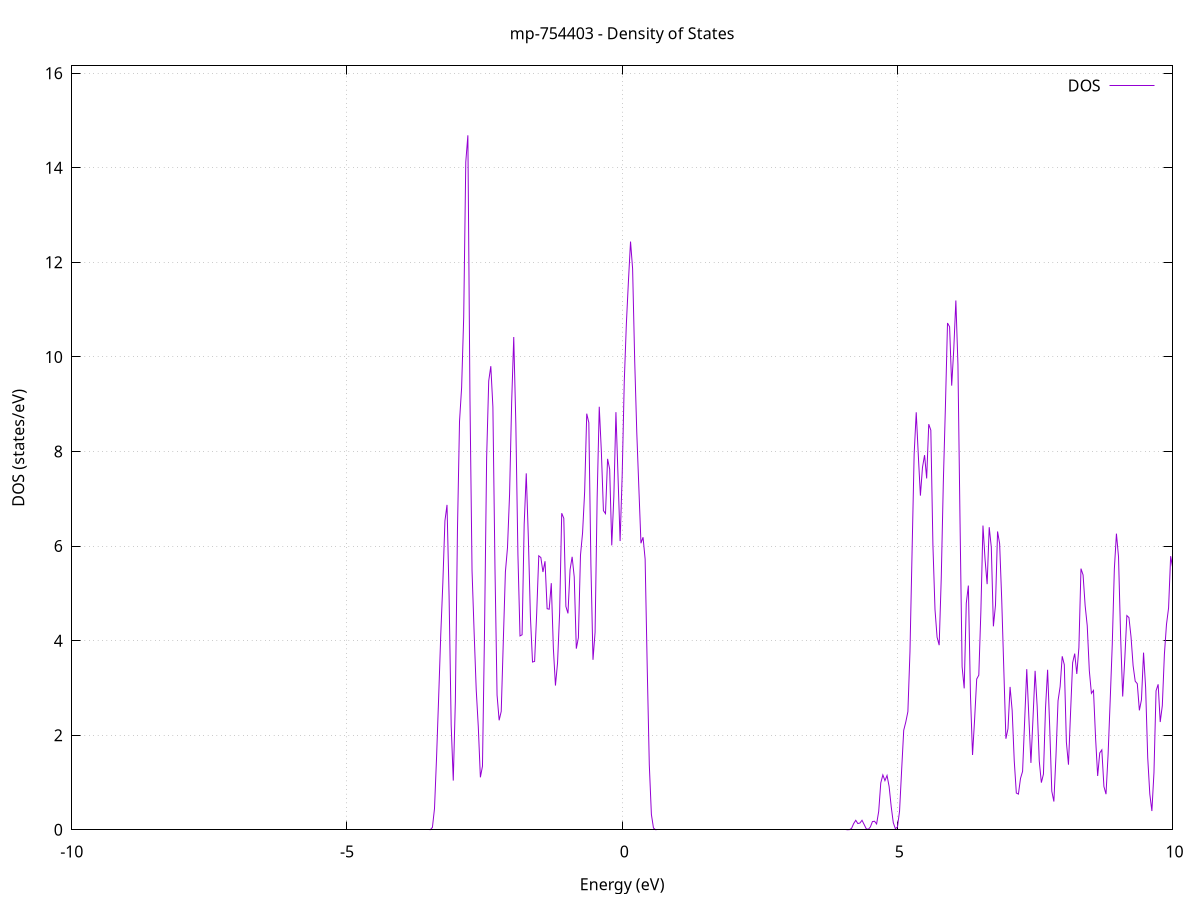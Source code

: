 set title 'mp-754403 - Density of States'
set xlabel 'Energy (eV)'
set ylabel 'DOS (states/eV)'
set grid
set xrange [-10:10]
set yrange [0:16.155]
set xzeroaxis lt -1
set terminal png size 800,600
set output 'mp-754403_dos_gnuplot.png'
plot '-' using 1:2 with lines title 'DOS'
-50.130800 0.000000
-50.092900 0.000000
-50.055000 0.000000
-50.017100 0.000000
-49.979200 0.000000
-49.941300 0.000000
-49.903400 0.000000
-49.865500 0.000000
-49.827600 0.000000
-49.789800 0.000000
-49.751900 0.000000
-49.714000 0.000000
-49.676100 0.000000
-49.638200 0.000000
-49.600300 0.000000
-49.562400 0.000000
-49.524500 0.000000
-49.486600 0.000000
-49.448700 0.000000
-49.410800 0.000000
-49.372900 0.000000
-49.335000 0.000000
-49.297200 0.000000
-49.259300 0.000000
-49.221400 0.000000
-49.183500 0.000000
-49.145600 0.000000
-49.107700 0.000000
-49.069800 0.000000
-49.031900 0.000000
-48.994000 0.000000
-48.956100 0.000000
-48.918200 0.000000
-48.880300 0.000000
-48.842400 0.000000
-48.804600 0.000000
-48.766700 0.000000
-48.728800 0.000000
-48.690900 0.000000
-48.653000 0.000000
-48.615100 0.000000
-48.577200 0.000000
-48.539300 0.000000
-48.501400 0.000000
-48.463500 0.000000
-48.425600 0.000000
-48.387700 0.000000
-48.349800 0.000000
-48.312000 0.000000
-48.274100 0.000000
-48.236200 0.000000
-48.198300 0.000000
-48.160400 0.000000
-48.122500 0.000000
-48.084600 0.000000
-48.046700 0.000000
-48.008800 0.000000
-47.970900 0.000000
-47.933000 0.000000
-47.895100 0.000000
-47.857200 0.000000
-47.819400 0.000000
-47.781500 0.000000
-47.743600 0.000000
-47.705700 0.000000
-47.667800 0.000000
-47.629900 0.000000
-47.592000 0.000000
-47.554100 0.000000
-47.516200 0.000000
-47.478300 0.000000
-47.440400 0.000000
-47.402500 0.000000
-47.364600 0.000000
-47.326800 0.000000
-47.288900 0.000000
-47.251000 0.000000
-47.213100 0.000000
-47.175200 0.000000
-47.137300 0.000000
-47.099400 0.000000
-47.061500 0.000000
-47.023600 0.000000
-46.985700 0.000000
-46.947800 0.000000
-46.909900 0.000000
-46.872000 0.000000
-46.834200 0.000100
-46.796300 0.008000
-46.758400 0.268400
-46.720500 3.411600
-46.682600 17.243300
-46.644700 36.524500
-46.606800 33.265800
-46.568900 12.767200
-46.531000 1.957800
-46.493100 0.113200
-46.455200 0.002400
-46.417300 0.000000
-46.379400 0.000000
-46.341500 0.000000
-46.303700 0.000000
-46.265800 0.000000
-46.227900 0.000000
-46.190000 0.000000
-46.152100 0.000000
-46.114200 0.000000
-46.076300 0.000000
-46.038400 0.000000
-46.000500 0.000000
-45.962600 0.000000
-45.924700 0.000000
-45.886800 0.000000
-45.848900 0.000000
-45.811100 0.000000
-45.773200 0.000000
-45.735300 0.000000
-45.697400 0.000000
-45.659500 0.000000
-45.621600 0.000000
-45.583700 0.000000
-45.545800 0.000000
-45.507900 0.000000
-45.470000 0.000000
-45.432100 0.000000
-45.394200 0.000000
-45.356300 0.000000
-45.318500 0.000000
-45.280600 0.000000
-45.242700 0.000000
-45.204800 0.000000
-45.166900 0.000000
-45.129000 0.000000
-45.091100 0.000000
-45.053200 0.000000
-45.015300 0.000000
-44.977400 0.000000
-44.939500 0.000000
-44.901600 0.000000
-44.863700 0.000000
-44.825900 0.000000
-44.788000 0.000000
-44.750100 0.000000
-44.712200 0.000000
-44.674300 0.000000
-44.636400 0.000000
-44.598500 0.000000
-44.560600 0.000000
-44.522700 0.000000
-44.484800 0.000000
-44.446900 0.000000
-44.409000 0.000000
-44.371100 0.000000
-44.333300 0.000000
-44.295400 0.000000
-44.257500 0.000000
-44.219600 0.000000
-44.181700 0.000000
-44.143800 0.000000
-44.105900 0.000000
-44.068000 0.000000
-44.030100 0.000000
-43.992200 0.000000
-43.954300 0.000000
-43.916400 0.000000
-43.878500 0.000000
-43.840700 0.000000
-43.802800 0.000000
-43.764900 0.000000
-43.727000 0.000000
-43.689100 0.000000
-43.651200 0.000000
-43.613300 0.000000
-43.575400 0.000000
-43.537500 0.000000
-43.499600 0.000000
-43.461700 0.000000
-43.423800 0.000000
-43.385900 0.000000
-43.348100 0.000000
-43.310200 0.000000
-43.272300 0.000000
-43.234400 0.000000
-43.196500 0.000000
-43.158600 0.000000
-43.120700 0.000000
-43.082800 0.000000
-43.044900 0.000000
-43.007000 0.000000
-42.969100 0.000000
-42.931200 0.000000
-42.893300 0.000000
-42.855500 0.000000
-42.817600 0.000000
-42.779700 0.000000
-42.741800 0.000000
-42.703900 0.000000
-42.666000 0.000000
-42.628100 0.000000
-42.590200 0.000000
-42.552300 0.000000
-42.514400 0.000000
-42.476500 0.000000
-42.438600 0.000000
-42.400700 0.000000
-42.362900 0.000000
-42.325000 0.000000
-42.287100 0.000000
-42.249200 0.000000
-42.211300 0.000000
-42.173400 0.000000
-42.135500 0.000000
-42.097600 0.000000
-42.059700 0.000000
-42.021800 0.000000
-41.983900 0.000000
-41.946000 0.000000
-41.908100 0.000000
-41.870300 0.000000
-41.832400 0.000000
-41.794500 0.000000
-41.756600 0.000000
-41.718700 0.000000
-41.680800 0.000000
-41.642900 0.000000
-41.605000 0.000000
-41.567100 0.000000
-41.529200 0.000000
-41.491300 0.000000
-41.453400 0.000000
-41.415500 0.000000
-41.377700 0.000000
-41.339800 0.000000
-41.301900 0.000000
-41.264000 0.000000
-41.226100 0.000000
-41.188200 0.000000
-41.150300 0.000000
-41.112400 0.000000
-41.074500 0.000000
-41.036600 0.000000
-40.998700 0.000000
-40.960800 0.000000
-40.922900 0.000000
-40.885100 0.000000
-40.847200 0.000000
-40.809300 0.000000
-40.771400 0.000000
-40.733500 0.000000
-40.695600 0.000000
-40.657700 0.000000
-40.619800 0.000000
-40.581900 0.000000
-40.544000 0.000000
-40.506100 0.000000
-40.468200 0.000000
-40.430300 0.000000
-40.392500 0.000000
-40.354600 0.000000
-40.316700 0.000000
-40.278800 0.000000
-40.240900 0.000000
-40.203000 0.000000
-40.165100 0.000000
-40.127200 0.000000
-40.089300 0.000000
-40.051400 0.000000
-40.013500 0.000000
-39.975600 0.000000
-39.937700 0.000000
-39.899900 0.000000
-39.862000 0.000000
-39.824100 0.000000
-39.786200 0.000000
-39.748300 0.000000
-39.710400 0.000000
-39.672500 0.000000
-39.634600 0.000000
-39.596700 0.000000
-39.558800 0.000000
-39.520900 0.000000
-39.483000 0.000000
-39.445100 0.000000
-39.407300 0.000000
-39.369400 0.000000
-39.331500 0.000000
-39.293600 0.000000
-39.255700 0.000000
-39.217800 0.000000
-39.179900 0.000000
-39.142000 0.000000
-39.104100 0.000000
-39.066200 0.000000
-39.028300 0.000000
-38.990400 0.000000
-38.952500 0.000000
-38.914700 0.000000
-38.876800 0.000000
-38.838900 0.000000
-38.801000 0.000000
-38.763100 0.000000
-38.725200 0.000000
-38.687300 0.000000
-38.649400 0.000000
-38.611500 0.000000
-38.573600 0.000000
-38.535700 0.000000
-38.497800 0.000000
-38.459900 0.000000
-38.422000 0.000000
-38.384200 0.000000
-38.346300 0.000000
-38.308400 0.000000
-38.270500 0.000000
-38.232600 0.000000
-38.194700 0.000000
-38.156800 0.000000
-38.118900 0.000000
-38.081000 0.000000
-38.043100 0.000000
-38.005200 0.000000
-37.967300 0.000000
-37.929400 0.000000
-37.891600 0.000000
-37.853700 0.000000
-37.815800 0.000000
-37.777900 0.000000
-37.740000 0.000000
-37.702100 0.000000
-37.664200 0.000000
-37.626300 0.000000
-37.588400 0.000000
-37.550500 0.000000
-37.512600 0.000000
-37.474700 0.000000
-37.436800 0.000000
-37.399000 0.000000
-37.361100 0.000000
-37.323200 0.000000
-37.285300 0.000000
-37.247400 0.000000
-37.209500 0.000000
-37.171600 0.000000
-37.133700 0.000000
-37.095800 0.000000
-37.057900 0.000000
-37.020000 0.000000
-36.982100 0.000000
-36.944200 0.000000
-36.906400 0.000000
-36.868500 0.000000
-36.830600 0.000000
-36.792700 0.000000
-36.754800 0.000000
-36.716900 0.000000
-36.679000 0.000000
-36.641100 0.000000
-36.603200 0.000000
-36.565300 0.000000
-36.527400 0.000000
-36.489500 0.000000
-36.451600 0.000000
-36.413800 0.000000
-36.375900 0.000000
-36.338000 0.000000
-36.300100 0.000000
-36.262200 0.000000
-36.224300 0.000000
-36.186400 0.000000
-36.148500 0.000000
-36.110600 0.000000
-36.072700 0.000000
-36.034800 0.000000
-35.996900 0.000000
-35.959000 0.000000
-35.921200 0.000000
-35.883300 0.000000
-35.845400 0.000000
-35.807500 0.000000
-35.769600 0.000000
-35.731700 0.000000
-35.693800 0.000000
-35.655900 0.000000
-35.618000 0.000000
-35.580100 0.000000
-35.542200 0.000000
-35.504300 0.000000
-35.466400 0.000000
-35.428600 0.000000
-35.390700 0.000000
-35.352800 0.000000
-35.314900 0.000000
-35.277000 0.000000
-35.239100 0.000000
-35.201200 0.000000
-35.163300 0.000000
-35.125400 0.000000
-35.087500 0.000000
-35.049600 0.000000
-35.011700 0.000000
-34.973800 0.000000
-34.936000 0.000000
-34.898100 0.000000
-34.860200 0.000000
-34.822300 0.000000
-34.784400 0.000000
-34.746500 0.000000
-34.708600 0.000000
-34.670700 0.000000
-34.632800 0.000000
-34.594900 0.000000
-34.557000 0.000000
-34.519100 0.000000
-34.481200 0.000000
-34.443400 0.000000
-34.405500 0.000000
-34.367600 0.000000
-34.329700 0.000000
-34.291800 0.000000
-34.253900 0.000000
-34.216000 0.000000
-34.178100 0.000000
-34.140200 0.000000
-34.102300 0.000000
-34.064400 0.000000
-34.026500 0.000000
-33.988600 0.000000
-33.950800 0.000000
-33.912900 0.000000
-33.875000 0.000000
-33.837100 0.000000
-33.799200 0.000000
-33.761300 0.000000
-33.723400 0.000000
-33.685500 0.000000
-33.647600 0.000000
-33.609700 0.000000
-33.571800 0.000000
-33.533900 0.000000
-33.496000 0.000000
-33.458200 0.000000
-33.420300 0.000000
-33.382400 0.000000
-33.344500 0.000000
-33.306600 0.000000
-33.268700 0.000000
-33.230800 0.000000
-33.192900 0.000000
-33.155000 0.000000
-33.117100 0.000000
-33.079200 0.000000
-33.041300 0.000000
-33.003400 0.000000
-32.965600 0.000000
-32.927700 0.000000
-32.889800 0.000000
-32.851900 0.000000
-32.814000 0.000000
-32.776100 0.000000
-32.738200 0.000000
-32.700300 0.000000
-32.662400 0.000000
-32.624500 0.000000
-32.586600 0.000000
-32.548700 0.000000
-32.510800 0.000000
-32.473000 0.000000
-32.435100 0.000000
-32.397200 0.000000
-32.359300 0.000000
-32.321400 0.000000
-32.283500 0.000000
-32.245600 0.000000
-32.207700 0.000000
-32.169800 0.000000
-32.131900 0.000000
-32.094000 0.000000
-32.056100 0.000000
-32.018200 0.000000
-31.980400 0.000000
-31.942500 0.000000
-31.904600 0.000000
-31.866700 0.000000
-31.828800 0.000000
-31.790900 0.000000
-31.753000 0.000000
-31.715100 0.000000
-31.677200 0.000000
-31.639300 0.000000
-31.601400 0.000000
-31.563500 0.000000
-31.525600 0.000000
-31.487800 0.000000
-31.449900 0.000000
-31.412000 0.000000
-31.374100 0.000000
-31.336200 0.000000
-31.298300 0.000000
-31.260400 0.000000
-31.222500 0.000000
-31.184600 0.000000
-31.146700 0.000000
-31.108800 0.000000
-31.070900 0.000000
-31.033000 0.000000
-30.995200 0.000000
-30.957300 0.000000
-30.919400 0.000000
-30.881500 0.000000
-30.843600 0.000000
-30.805700 0.000000
-30.767800 0.000000
-30.729900 0.000000
-30.692000 0.000000
-30.654100 0.000000
-30.616200 0.000000
-30.578300 0.000000
-30.540400 0.000000
-30.502600 0.000000
-30.464700 0.000000
-30.426800 0.000000
-30.388900 0.000000
-30.351000 0.000000
-30.313100 0.000000
-30.275200 0.000000
-30.237300 0.000000
-30.199400 0.000000
-30.161500 0.000000
-30.123600 0.000000
-30.085700 0.000000
-30.047800 0.000000
-30.009900 0.000000
-29.972100 0.000000
-29.934200 0.000000
-29.896300 0.000000
-29.858400 0.000000
-29.820500 0.000000
-29.782600 0.000000
-29.744700 0.000000
-29.706800 0.000000
-29.668900 0.000000
-29.631000 0.000000
-29.593100 0.000000
-29.555200 0.000000
-29.517300 0.000000
-29.479500 0.000000
-29.441600 0.000000
-29.403700 0.000000
-29.365800 0.000000
-29.327900 0.000000
-29.290000 0.000000
-29.252100 0.000000
-29.214200 0.000000
-29.176300 0.000000
-29.138400 0.000000
-29.100500 0.000000
-29.062600 0.000000
-29.024700 0.000000
-28.986900 0.000000
-28.949000 0.000000
-28.911100 0.000000
-28.873200 0.000000
-28.835300 0.000000
-28.797400 0.000000
-28.759500 0.000000
-28.721600 0.000000
-28.683700 0.000000
-28.645800 0.000000
-28.607900 0.000000
-28.570000 0.000000
-28.532100 0.000000
-28.494300 0.000000
-28.456400 0.000000
-28.418500 0.000000
-28.380600 0.000000
-28.342700 0.000000
-28.304800 0.000000
-28.266900 0.000000
-28.229000 0.000000
-28.191100 0.000000
-28.153200 0.000000
-28.115300 0.000000
-28.077400 0.000000
-28.039500 0.000000
-28.001700 0.000000
-27.963800 0.000000
-27.925900 0.000000
-27.888000 0.000000
-27.850100 0.000000
-27.812200 0.000000
-27.774300 0.000000
-27.736400 0.000000
-27.698500 0.000000
-27.660600 0.000000
-27.622700 0.000000
-27.584800 0.000000
-27.546900 0.000000
-27.509100 0.000000
-27.471200 0.000000
-27.433300 0.000000
-27.395400 0.000000
-27.357500 0.000000
-27.319600 0.000000
-27.281700 0.000000
-27.243800 0.000000
-27.205900 0.000000
-27.168000 0.000000
-27.130100 0.000000
-27.092200 0.000000
-27.054300 0.000000
-27.016500 0.000000
-26.978600 0.000000
-26.940700 0.000000
-26.902800 0.000000
-26.864900 0.000000
-26.827000 0.000000
-26.789100 0.000000
-26.751200 0.000000
-26.713300 0.000000
-26.675400 0.000000
-26.637500 0.000000
-26.599600 0.000000
-26.561700 0.000000
-26.523900 0.000000
-26.486000 0.000000
-26.448100 0.000000
-26.410200 0.000000
-26.372300 0.000000
-26.334400 0.000000
-26.296500 0.000000
-26.258600 0.000000
-26.220700 0.000000
-26.182800 0.000000
-26.144900 0.000000
-26.107000 0.000000
-26.069100 0.000000
-26.031300 0.000000
-25.993400 0.000000
-25.955500 0.000000
-25.917600 0.000000
-25.879700 0.000000
-25.841800 0.000000
-25.803900 0.000000
-25.766000 0.000000
-25.728100 0.000000
-25.690200 0.000000
-25.652300 0.000000
-25.614400 0.000000
-25.576500 0.000000
-25.538700 0.000000
-25.500800 0.000000
-25.462900 0.000000
-25.425000 0.000500
-25.387100 0.027700
-25.349200 0.541800
-25.311300 4.031500
-25.273400 11.979000
-25.235500 16.071700
-25.197600 14.208500
-25.159700 13.055400
-25.121800 12.469500
-25.083900 11.519100
-25.046100 10.893200
-25.008200 12.630800
-24.970300 15.033300
-24.932400 19.650900
-24.894500 24.136700
-24.856600 21.997200
-24.818700 14.545700
-24.780800 11.594300
-24.742900 20.032800
-24.705000 26.835000
-24.667100 23.646300
-24.629200 18.058500
-24.591300 10.055500
-24.553500 3.157700
-24.515600 0.481900
-24.477700 0.031300
-24.439800 0.000800
-24.401900 0.000000
-24.364000 0.000000
-24.326100 0.000000
-24.288200 0.000000
-24.250300 0.000000
-24.212400 0.000000
-24.174500 0.000000
-24.136600 0.000000
-24.098700 0.000000
-24.060900 0.000000
-24.023000 0.000000
-23.985100 0.000000
-23.947200 0.000000
-23.909300 0.000000
-23.871400 0.000000
-23.833500 0.000000
-23.795600 0.000000
-23.757700 0.000000
-23.719800 0.000000
-23.681900 0.000000
-23.644000 0.000000
-23.606100 0.000000
-23.568300 0.000000
-23.530400 0.000000
-23.492500 0.000000
-23.454600 0.000000
-23.416700 0.000000
-23.378800 0.000000
-23.340900 0.000000
-23.303000 0.000000
-23.265100 0.000000
-23.227200 0.000000
-23.189300 0.000000
-23.151400 0.000000
-23.113500 0.000000
-23.075700 0.000000
-23.037800 0.000000
-22.999900 0.000000
-22.962000 0.000000
-22.924100 0.000000
-22.886200 0.000000
-22.848300 0.000000
-22.810400 0.000000
-22.772500 0.000000
-22.734600 0.000000
-22.696700 0.000000
-22.658800 0.000000
-22.620900 0.000000
-22.583100 0.000000
-22.545200 0.000000
-22.507300 0.000000
-22.469400 0.000000
-22.431500 0.000000
-22.393600 0.000000
-22.355700 0.000000
-22.317800 0.000000
-22.279900 0.000000
-22.242000 0.000000
-22.204100 0.000000
-22.166200 0.000000
-22.128300 0.000000
-22.090500 0.000000
-22.052600 0.000000
-22.014700 0.000000
-21.976800 0.000000
-21.938900 0.000000
-21.901000 0.000000
-21.863100 0.000000
-21.825200 0.000000
-21.787300 0.000000
-21.749400 0.000000
-21.711500 0.000000
-21.673600 0.000000
-21.635700 0.000000
-21.597800 0.000000
-21.560000 0.000000
-21.522100 0.000000
-21.484200 0.000000
-21.446300 0.000000
-21.408400 0.000000
-21.370500 0.000000
-21.332600 0.000000
-21.294700 0.000000
-21.256800 0.000000
-21.218900 0.000000
-21.181000 0.000000
-21.143100 0.000000
-21.105200 0.000000
-21.067400 0.000000
-21.029500 0.000000
-20.991600 0.000000
-20.953700 0.000000
-20.915800 0.000000
-20.877900 0.000000
-20.840000 0.000000
-20.802100 0.000000
-20.764200 0.000000
-20.726300 0.000000
-20.688400 0.000000
-20.650500 0.000000
-20.612600 0.000000
-20.574800 0.000000
-20.536900 0.000000
-20.499000 0.000000
-20.461100 0.000000
-20.423200 0.000000
-20.385300 0.000000
-20.347400 0.000000
-20.309500 0.000000
-20.271600 0.000000
-20.233700 0.000000
-20.195800 0.000000
-20.157900 0.000000
-20.120000 0.000000
-20.082200 0.000000
-20.044300 0.000000
-20.006400 0.000000
-19.968500 0.000000
-19.930600 0.000000
-19.892700 0.000000
-19.854800 0.000000
-19.816900 0.000000
-19.779000 0.000000
-19.741100 0.000000
-19.703200 0.000000
-19.665300 0.000000
-19.627400 0.000000
-19.589600 0.000000
-19.551700 0.000000
-19.513800 0.000000
-19.475900 0.000000
-19.438000 0.000000
-19.400100 0.000000
-19.362200 0.000000
-19.324300 0.000000
-19.286400 0.000000
-19.248500 0.000000
-19.210600 0.000000
-19.172700 0.000000
-19.134800 0.000000
-19.097000 0.000000
-19.059100 0.000000
-19.021200 0.000000
-18.983300 0.000000
-18.945400 0.000000
-18.907500 0.000000
-18.869600 0.000000
-18.831700 0.000000
-18.793800 0.000000
-18.755900 0.000000
-18.718000 0.000000
-18.680100 0.000000
-18.642200 0.000000
-18.604400 0.000000
-18.566500 0.000000
-18.528600 0.000000
-18.490700 0.000000
-18.452800 0.000000
-18.414900 0.000000
-18.377000 0.000000
-18.339100 0.000000
-18.301200 0.000000
-18.263300 0.000000
-18.225400 0.000000
-18.187500 0.000000
-18.149600 0.000000
-18.111800 0.000000
-18.073900 0.000000
-18.036000 0.000000
-17.998100 0.000000
-17.960200 0.000000
-17.922300 0.000000
-17.884400 0.000000
-17.846500 0.000000
-17.808600 0.000000
-17.770700 0.000000
-17.732800 0.000000
-17.694900 0.000000
-17.657000 0.000000
-17.619200 0.000000
-17.581300 0.000000
-17.543400 0.000000
-17.505500 0.000000
-17.467600 0.000000
-17.429700 0.000000
-17.391800 0.000000
-17.353900 0.000000
-17.316000 0.000000
-17.278100 0.000000
-17.240200 0.000000
-17.202300 0.000000
-17.164400 0.000000
-17.126600 0.000000
-17.088700 0.000000
-17.050800 0.000000
-17.012900 0.000000
-16.975000 0.000000
-16.937100 0.000000
-16.899200 0.000000
-16.861300 0.000000
-16.823400 0.000000
-16.785500 0.000000
-16.747600 0.000000
-16.709700 0.000000
-16.671800 0.000000
-16.634000 0.000000
-16.596100 0.000000
-16.558200 0.000000
-16.520300 0.000000
-16.482400 0.000000
-16.444500 0.000000
-16.406600 0.000000
-16.368700 0.000000
-16.330800 0.000000
-16.292900 0.000000
-16.255000 0.000000
-16.217100 0.000000
-16.179200 0.000000
-16.141400 0.001000
-16.103500 0.016800
-16.065600 0.097500
-16.027700 0.203800
-15.989800 0.230100
-15.951900 0.461000
-15.914000 0.932500
-15.876100 1.127200
-15.838200 0.862500
-15.800300 1.057200
-15.762400 2.066800
-15.724500 2.949300
-15.686600 3.442900
-15.648800 3.503200
-15.610900 2.998300
-15.573000 3.287800
-15.535100 4.690200
-15.497200 7.120400
-15.459300 9.682900
-15.421400 8.341800
-15.383500 5.086900
-15.345600 3.702300
-15.307700 4.526000
-15.269800 8.288400
-15.231900 9.837500
-15.194000 7.721000
-15.156200 6.674100
-15.118300 7.005400
-15.080400 6.771700
-15.042500 4.644100
-15.004600 3.492100
-14.966700 4.199600
-14.928800 6.091600
-14.890900 7.122100
-14.853000 7.863000
-14.815100 9.798900
-14.777200 8.689000
-14.739300 6.200500
-14.701400 7.342900
-14.663600 8.390800
-14.625700 7.974900
-14.587800 7.098700
-14.549900 4.906300
-14.512000 2.663800
-14.474100 1.406200
-14.436200 0.482500
-14.398300 0.067400
-14.360400 0.003300
-14.322500 0.000100
-14.284600 0.000000
-14.246700 0.000000
-14.208800 0.000000
-14.171000 0.000000
-14.133100 0.000000
-14.095200 0.000000
-14.057300 0.000000
-14.019400 0.000000
-13.981500 0.000000
-13.943600 0.000000
-13.905700 0.000000
-13.867800 0.000000
-13.829900 0.000000
-13.792000 0.000000
-13.754100 0.000000
-13.716200 0.000000
-13.678300 0.000000
-13.640500 0.000000
-13.602600 0.000000
-13.564700 0.000000
-13.526800 0.000000
-13.488900 0.000000
-13.451000 0.000000
-13.413100 0.000000
-13.375200 0.000000
-13.337300 0.000000
-13.299400 0.000000
-13.261500 0.000000
-13.223600 0.000000
-13.185700 0.000000
-13.147900 0.000000
-13.110000 0.000000
-13.072100 0.000000
-13.034200 0.000000
-12.996300 0.000000
-12.958400 0.000000
-12.920500 0.000000
-12.882600 0.000000
-12.844700 0.000000
-12.806800 0.000000
-12.768900 0.000000
-12.731000 0.000000
-12.693100 0.000000
-12.655300 0.000000
-12.617400 0.000000
-12.579500 0.000000
-12.541600 0.000000
-12.503700 0.000000
-12.465800 0.000000
-12.427900 0.000000
-12.390000 0.000000
-12.352100 0.000000
-12.314200 0.000000
-12.276300 0.000000
-12.238400 0.000000
-12.200500 0.000000
-12.162700 0.000000
-12.124800 0.000000
-12.086900 0.000000
-12.049000 0.000000
-12.011100 0.000000
-11.973200 0.000000
-11.935300 0.000000
-11.897400 0.000000
-11.859500 0.000000
-11.821600 0.000000
-11.783700 0.000000
-11.745800 0.000000
-11.707900 0.000000
-11.670100 0.000000
-11.632200 0.000000
-11.594300 0.000000
-11.556400 0.000000
-11.518500 0.000000
-11.480600 0.000000
-11.442700 0.000000
-11.404800 0.000000
-11.366900 0.000000
-11.329000 0.000000
-11.291100 0.000000
-11.253200 0.000000
-11.215300 0.000000
-11.177500 0.000000
-11.139600 0.000000
-11.101700 0.000000
-11.063800 0.000000
-11.025900 0.000000
-10.988000 0.000000
-10.950100 0.000000
-10.912200 0.000000
-10.874300 0.000000
-10.836400 0.000000
-10.798500 0.000000
-10.760600 0.000000
-10.722700 0.000000
-10.684900 0.000000
-10.647000 0.000000
-10.609100 0.000000
-10.571200 0.000000
-10.533300 0.000000
-10.495400 0.000000
-10.457500 0.000000
-10.419600 0.000000
-10.381700 0.000000
-10.343800 0.000000
-10.305900 0.000000
-10.268000 0.000000
-10.230100 0.000000
-10.192300 0.000000
-10.154400 0.000000
-10.116500 0.000000
-10.078600 0.000000
-10.040700 0.000000
-10.002800 0.000000
-9.964900 0.000000
-9.927000 0.000000
-9.889100 0.000000
-9.851200 0.000000
-9.813300 0.000000
-9.775400 0.000000
-9.737500 0.000000
-9.699700 0.000000
-9.661800 0.000000
-9.623900 0.000000
-9.586000 0.000000
-9.548100 0.000000
-9.510200 0.000000
-9.472300 0.000000
-9.434400 0.000000
-9.396500 0.000000
-9.358600 0.000000
-9.320700 0.000000
-9.282800 0.000000
-9.244900 0.000000
-9.207100 0.000000
-9.169200 0.000000
-9.131300 0.000000
-9.093400 0.000000
-9.055500 0.000000
-9.017600 0.000000
-8.979700 0.000000
-8.941800 0.000000
-8.903900 0.000000
-8.866000 0.000000
-8.828100 0.000000
-8.790200 0.000000
-8.752300 0.000000
-8.714500 0.000000
-8.676600 0.000000
-8.638700 0.000000
-8.600800 0.000000
-8.562900 0.000000
-8.525000 0.000000
-8.487100 0.000000
-8.449200 0.000000
-8.411300 0.000000
-8.373400 0.000000
-8.335500 0.000000
-8.297600 0.000000
-8.259700 0.000000
-8.221900 0.000000
-8.184000 0.000000
-8.146100 0.000000
-8.108200 0.000000
-8.070300 0.000000
-8.032400 0.000000
-7.994500 0.000000
-7.956600 0.000000
-7.918700 0.000000
-7.880800 0.000000
-7.842900 0.000000
-7.805000 0.000000
-7.767100 0.000000
-7.729300 0.000000
-7.691400 0.000000
-7.653500 0.000000
-7.615600 0.000000
-7.577700 0.000000
-7.539800 0.000000
-7.501900 0.000000
-7.464000 0.000000
-7.426100 0.000000
-7.388200 0.000000
-7.350300 0.000000
-7.312400 0.000000
-7.274500 0.000000
-7.236700 0.000000
-7.198800 0.000000
-7.160900 0.000000
-7.123000 0.000000
-7.085100 0.000000
-7.047200 0.000000
-7.009300 0.000000
-6.971400 0.000000
-6.933500 0.000000
-6.895600 0.000000
-6.857700 0.000000
-6.819800 0.000000
-6.781900 0.000000
-6.744100 0.000000
-6.706200 0.000000
-6.668300 0.000000
-6.630400 0.000000
-6.592500 0.000000
-6.554600 0.000000
-6.516700 0.000000
-6.478800 0.000000
-6.440900 0.000000
-6.403000 0.000000
-6.365100 0.000000
-6.327200 0.000000
-6.289300 0.000000
-6.251500 0.000000
-6.213600 0.000000
-6.175700 0.000000
-6.137800 0.000000
-6.099900 0.000000
-6.062000 0.000000
-6.024100 0.000000
-5.986200 0.000000
-5.948300 0.000000
-5.910400 0.000000
-5.872500 0.000000
-5.834600 0.000000
-5.796700 0.000000
-5.758900 0.000000
-5.721000 0.000000
-5.683100 0.000000
-5.645200 0.000000
-5.607300 0.000000
-5.569400 0.000000
-5.531500 0.000000
-5.493600 0.000000
-5.455700 0.000000
-5.417800 0.000000
-5.379900 0.000000
-5.342000 0.000000
-5.304100 0.000000
-5.266200 0.000000
-5.228400 0.000000
-5.190500 0.000000
-5.152600 0.000000
-5.114700 0.000000
-5.076800 0.000000
-5.038900 0.000000
-5.001000 0.000000
-4.963100 0.000000
-4.925200 0.000000
-4.887300 0.000000
-4.849400 0.000000
-4.811500 0.000000
-4.773600 0.000000
-4.735800 0.000000
-4.697900 0.000000
-4.660000 0.000000
-4.622100 0.000000
-4.584200 0.000000
-4.546300 0.000000
-4.508400 0.000000
-4.470500 0.000000
-4.432600 0.000000
-4.394700 0.000000
-4.356800 0.000000
-4.318900 0.000000
-4.281000 0.000000
-4.243200 0.000000
-4.205300 0.000000
-4.167400 0.000000
-4.129500 0.000000
-4.091600 0.000000
-4.053700 0.000000
-4.015800 0.000000
-3.977900 0.000000
-3.940000 0.000000
-3.902100 0.000000
-3.864200 0.000000
-3.826300 0.000000
-3.788400 0.000000
-3.750600 0.000000
-3.712700 0.000000
-3.674800 0.000000
-3.636900 0.000000
-3.599000 0.000000
-3.561100 0.000000
-3.523200 0.000000
-3.485300 0.002000
-3.447400 0.050600
-3.409500 0.448900
-3.371600 1.546400
-3.333700 2.812100
-3.295800 4.126000
-3.258000 5.221300
-3.220100 6.532400
-3.182200 6.871000
-3.144300 4.926200
-3.106400 2.210100
-3.068500 1.040800
-3.030600 2.719700
-2.992700 6.319800
-2.954800 8.641100
-2.916900 9.347900
-2.879000 10.837700
-2.841100 14.122100
-2.803200 14.686500
-2.765400 9.147000
-2.727500 5.477300
-2.689600 4.177300
-2.651700 2.969500
-2.613800 2.178500
-2.575900 1.109400
-2.538000 1.343900
-2.500100 4.241300
-2.462200 7.868200
-2.424300 9.492200
-2.386400 9.804500
-2.348500 8.942200
-2.310600 5.524300
-2.272800 2.849400
-2.234900 2.315300
-2.197000 2.504500
-2.159100 3.996600
-2.121200 5.453900
-2.083300 5.966200
-2.045400 7.097200
-2.007500 9.044400
-1.969600 10.420400
-1.931700 8.586400
-1.893800 5.825800
-1.855900 4.099400
-1.818000 4.124100
-1.780200 6.455800
-1.742300 7.537300
-1.704400 6.176900
-1.666500 4.500400
-1.628600 3.547600
-1.590700 3.560600
-1.552800 4.576900
-1.514900 5.793800
-1.477000 5.757300
-1.439100 5.451100
-1.401200 5.679000
-1.363300 4.675000
-1.325400 4.664600
-1.287600 5.215500
-1.249700 3.837000
-1.211800 3.050200
-1.173900 3.527900
-1.136000 4.588200
-1.098100 6.694700
-1.060200 6.587600
-1.022300 4.723800
-0.984400 4.575900
-0.946500 5.498500
-0.908600 5.772400
-0.870700 5.346900
-0.832800 3.830400
-0.795000 4.061800
-0.757100 5.804600
-0.719200 6.277600
-0.681300 7.149100
-0.643400 8.800000
-0.605500 8.610600
-0.567600 5.601600
-0.529700 3.594600
-0.491800 4.174900
-0.453900 7.036800
-0.416000 8.946300
-0.378100 8.010600
-0.340200 6.748900
-0.302400 6.685900
-0.264500 7.844500
-0.226600 7.625800
-0.188700 6.014200
-0.150800 7.046800
-0.112900 8.831400
-0.075000 7.474100
-0.037100 6.105400
0.000800 7.500900
0.038700 9.479700
0.076600 10.697500
0.114500 11.607400
0.152400 12.439800
0.190200 11.863200
0.228100 9.920300
0.266000 8.398200
0.303900 7.220700
0.341800 6.060100
0.379700 6.186600
0.417600 5.724400
0.455500 3.441800
0.493400 1.375600
0.531300 0.325300
0.569200 0.037000
0.607100 0.001700
0.645000 0.000000
0.682800 0.000000
0.720700 0.000000
0.758600 0.000000
0.796500 0.000000
0.834400 0.000000
0.872300 0.000000
0.910200 0.000000
0.948100 0.000000
0.986000 0.000000
1.023900 0.000000
1.061800 0.000000
1.099700 0.000000
1.137600 0.000000
1.175400 0.000000
1.213300 0.000000
1.251200 0.000000
1.289100 0.000000
1.327000 0.000000
1.364900 0.000000
1.402800 0.000000
1.440700 0.000000
1.478600 0.000000
1.516500 0.000000
1.554400 0.000000
1.592300 0.000000
1.630200 0.000000
1.668000 0.000000
1.705900 0.000000
1.743800 0.000000
1.781700 0.000000
1.819600 0.000000
1.857500 0.000000
1.895400 0.000000
1.933300 0.000000
1.971200 0.000000
2.009100 0.000000
2.047000 0.000000
2.084900 0.000000
2.122800 0.000000
2.160600 0.000000
2.198500 0.000000
2.236400 0.000000
2.274300 0.000000
2.312200 0.000000
2.350100 0.000000
2.388000 0.000000
2.425900 0.000000
2.463800 0.000000
2.501700 0.000000
2.539600 0.000000
2.577500 0.000000
2.615400 0.000000
2.653300 0.000000
2.691100 0.000000
2.729000 0.000000
2.766900 0.000000
2.804800 0.000000
2.842700 0.000000
2.880600 0.000000
2.918500 0.000000
2.956400 0.000000
2.994300 0.000000
3.032200 0.000000
3.070100 0.000000
3.108000 0.000000
3.145900 0.000000
3.183700 0.000000
3.221600 0.000000
3.259500 0.000000
3.297400 0.000000
3.335300 0.000000
3.373200 0.000000
3.411100 0.000000
3.449000 0.000000
3.486900 0.000000
3.524800 0.000000
3.562700 0.000000
3.600600 0.000000
3.638500 0.000000
3.676300 0.000000
3.714200 0.000000
3.752100 0.000000
3.790000 0.000000
3.827900 0.000000
3.865800 0.000000
3.903700 0.000000
3.941600 0.000000
3.979500 0.000000
4.017400 0.000000
4.055300 0.000000
4.093200 0.000100
4.131100 0.002400
4.168900 0.030500
4.206800 0.131400
4.244700 0.200200
4.282600 0.131900
4.320500 0.142600
4.358400 0.200500
4.396300 0.113600
4.434200 0.022900
4.472100 0.008700
4.510000 0.059700
4.547900 0.173200
4.585800 0.180400
4.623700 0.123000
4.661500 0.388800
4.699400 0.990600
4.737300 1.159700
4.775200 1.039300
4.813100 1.148300
4.851000 0.913500
4.888900 0.489400
4.926800 0.149300
4.964700 0.023000
5.002600 0.060900
5.040500 0.392600
5.078400 1.263300
5.116300 2.104600
5.154100 2.280500
5.192000 2.498800
5.229900 3.765700
5.267800 5.863800
5.305700 7.944300
5.343600 8.828400
5.381500 7.916200
5.419400 7.066200
5.457300 7.664700
5.495200 7.922700
5.533100 7.430600
5.571000 8.577500
5.608900 8.450500
5.646700 6.021700
5.684600 4.658100
5.722500 4.072100
5.760400 3.903900
5.798300 5.326400
5.836200 7.361400
5.874100 8.961300
5.912000 10.716700
5.949900 10.637100
5.987800 9.392300
6.025700 10.164000
6.063600 11.194000
6.101500 9.835000
6.139300 6.527600
6.177200 3.447300
6.215100 2.990500
6.253000 4.793100
6.290900 5.164800
6.328800 2.856200
6.366700 1.581500
6.404600 2.340100
6.442500 3.187600
6.480400 3.269800
6.518300 4.622100
6.556200 6.433400
6.594100 5.716400
6.631900 5.194800
6.669800 6.399000
6.707700 5.975800
6.745600 4.302300
6.783500 4.748100
6.821400 6.308600
6.859300 6.048600
6.897200 4.857100
6.935100 3.384400
6.973000 1.925100
7.010900 2.137900
7.048800 3.022100
7.086700 2.522000
7.124500 1.460200
7.162400 0.777100
7.200300 0.754300
7.238200 1.085900
7.276100 1.234900
7.314000 2.315900
7.351900 3.396200
7.389800 2.390200
7.427700 1.414300
7.465600 2.366200
7.503500 3.361000
7.541400 2.602800
7.579300 1.451100
7.617100 0.997200
7.655000 1.176500
7.692900 2.579600
7.730800 3.384300
7.768700 2.174400
7.806600 0.816600
7.844500 0.597200
7.882400 1.554500
7.920300 2.728300
7.958200 3.027800
7.996100 3.669100
8.034000 3.491900
8.071900 1.852800
8.109700 1.376200
8.147600 2.474400
8.185500 3.534100
8.223400 3.725800
8.261300 3.295500
8.299200 3.852700
8.337100 5.522700
8.375000 5.389600
8.412900 4.738400
8.450800 4.314700
8.488700 3.364800
8.526600 2.885100
8.564500 2.946900
8.602300 1.943100
8.640200 1.138000
8.678100 1.624900
8.716000 1.690100
8.753900 0.915000
8.791800 0.753100
8.829700 1.588100
8.867600 2.727000
8.905500 3.921600
8.943400 5.514600
8.981300 6.263300
9.019200 5.773000
9.057100 4.100900
9.094900 2.818200
9.132800 3.606400
9.170700 4.530200
9.208600 4.487500
9.246500 4.080100
9.284400 3.469400
9.322300 3.142200
9.360200 3.089200
9.398100 2.525400
9.436000 2.748600
9.473900 3.746900
9.511800 3.004900
9.549700 1.525800
9.587500 0.756500
9.625400 0.396900
9.663300 1.211400
9.701200 2.939200
9.739100 3.076200
9.777000 2.278600
9.814900 2.625000
9.852800 3.711800
9.890700 4.342700
9.928600 4.691000
9.966500 5.787000
10.004400 5.531300
10.042300 4.537300
10.080100 4.189800
10.118000 5.384200
10.155900 7.055500
10.193800 5.579400
10.231700 2.968600
10.269600 2.017100
10.307500 1.672000
10.345400 1.151000
10.383300 1.583500
10.421200 2.157500
10.459100 1.735100
10.497000 0.973500
10.534900 0.837000
10.572700 0.955400
10.610600 1.107200
10.648500 2.241700
10.686400 3.336900
10.724300 2.683700
10.762200 1.317500
10.800100 1.113000
10.838000 1.727500
10.875900 1.758000
10.913800 1.746300
10.951700 1.758800
10.989600 1.654600
11.027500 1.503000
11.065400 1.969300
11.103200 2.408300
11.141100 2.185600
11.179000 1.815600
11.216900 0.981200
11.254800 0.824900
11.292700 1.830200
11.330600 2.515600
11.368500 1.554300
11.406400 1.180900
11.444300 1.623900
11.482200 1.150600
11.520100 1.123100
11.558000 2.058100
11.595800 2.148100
11.633700 1.237000
11.671600 0.678000
11.709500 1.200700
11.747400 2.262800
11.785300 3.099000
11.823200 2.884800
11.861100 1.869100
11.899000 2.017700
11.936900 3.351500
11.974800 3.476700
12.012700 3.104400
12.050600 2.617400
12.088400 2.384500
12.126300 2.175700
12.164200 1.751100
12.202100 1.611300
12.240000 0.852500
12.277900 0.277800
12.315800 0.347900
12.353700 0.496300
12.391600 1.131900
12.429500 3.032800
12.467400 4.236500
12.505300 4.393900
12.543200 4.513200
12.581000 2.996000
12.618900 1.419000
12.656800 1.071900
12.694700 0.866800
12.732600 0.615900
12.770500 0.798300
12.808400 0.649100
12.846300 0.279300
12.884200 0.601600
12.922100 1.599600
12.960000 2.036200
12.997900 1.506200
13.035800 1.078900
13.073600 0.707700
13.111500 0.357000
13.149400 0.814000
13.187300 2.117800
13.225200 3.464100
13.263100 3.528700
13.301000 2.108300
13.338900 1.142800
13.376800 1.685800
13.414700 2.277200
13.452600 1.675800
13.490500 0.777600
13.528400 0.774000
13.566200 0.918100
13.604100 1.213200
13.642000 1.963800
13.679900 1.922500
13.717800 1.529600
13.755700 1.713600
13.793600 1.444600
13.831500 0.550000
13.869400 0.520900
13.907300 1.607300
13.945200 2.555700
13.983100 2.518200
14.021000 2.220200
14.058800 2.197100
14.096700 2.789600
14.134600 2.284500
14.172500 0.800100
14.210400 0.159000
14.248300 0.440000
14.286200 1.358400
14.324100 1.767200
14.362000 1.004800
14.399900 0.356800
14.437800 0.912900
14.475700 2.731300
14.513600 3.666500
14.551400 3.384300
14.589300 3.455800
14.627200 2.636400
14.665100 1.397200
14.703000 1.044000
14.740900 1.678200
14.778800 2.157800
14.816700 2.285500
14.854600 2.819400
14.892500 2.928500
14.930400 2.208200
14.968300 1.714100
15.006200 2.473000
15.044000 3.346300
15.081900 2.624700
15.119800 2.475700
15.157700 2.979500
15.195600 2.894200
15.233500 2.475500
15.271400 1.582800
15.309300 0.751800
15.347200 0.874400
15.385100 1.683600
15.423000 1.810700
15.460900 1.570800
15.498800 2.275300
15.536600 4.167300
15.574500 4.650700
15.612400 2.635000
15.650300 1.777700
15.688200 2.684300
15.726100 2.508900
15.764000 1.928500
15.801900 2.410100
15.839800 3.238300
15.877700 2.696900
15.915600 1.940200
15.953500 2.404700
15.991400 2.760200
16.029200 2.738300
16.067100 3.679800
16.105000 4.859100
16.142900 5.204500
16.180800 4.045100
16.218700 2.589000
16.256600 1.776100
16.294500 1.551700
16.332400 1.389100
16.370300 1.753400
16.408200 2.885700
16.446100 4.027700
16.484000 3.404500
16.521800 1.363400
16.559700 0.533200
16.597600 1.398200
16.635500 2.969000
16.673400 4.181600
16.711300 4.686600
16.749200 5.128200
16.787100 4.529100
16.825000 2.380500
16.862900 1.994600
16.900800 2.323700
16.938700 2.170700
16.976600 2.858900
17.014400 2.911800
17.052300 2.653100
17.090200 3.031800
17.128100 3.475000
17.166000 3.899500
17.203900 3.964600
17.241800 4.001500
17.279700 3.071200
17.317600 1.338400
17.355500 0.751500
17.393400 1.395400
17.431300 2.325500
17.469200 3.104900
17.507000 3.477300
17.544900 3.437100
17.582800 3.691400
17.620700 5.023900
17.658600 6.244600
17.696500 5.232300
17.734400 3.394400
17.772300 3.745400
17.810200 4.096400
17.848100 3.166500
17.886000 2.921400
17.923900 2.751700
17.961800 2.197100
17.999600 2.389800
18.037500 3.315000
18.075400 4.037600
18.113300 4.028300
18.151200 3.144800
18.189100 2.847900
18.227000 3.072700
18.264900 4.164800
18.302800 4.856300
18.340700 3.706400
18.378600 2.575700
18.416500 2.184600
18.454400 2.214400
18.492200 2.488300
18.530100 2.316000
18.568000 1.561000
18.605900 1.910600
18.643800 2.747400
18.681700 1.994800
18.719600 0.580500
18.757500 0.229200
18.795400 0.785400
18.833300 1.401600
18.871200 1.171600
18.909100 0.667000
18.947000 0.569100
18.984900 1.155300
19.022700 1.668800
19.060600 1.709900
19.098500 2.002300
19.136400 2.247900
19.174300 1.284800
19.212200 0.309500
19.250100 0.271200
19.288000 0.805300
19.325900 1.248400
19.363800 2.173000
19.401700 3.435300
19.439600 3.218800
19.477500 3.790300
19.515300 4.203000
19.553200 3.189700
19.591100 2.362700
19.629000 1.333100
19.666900 0.584900
19.704800 0.771900
19.742700 1.150100
19.780600 1.983100
19.818500 2.933000
19.856400 2.767700
19.894300 2.206300
19.932200 2.256500
19.970100 2.375900
20.007900 1.568100
20.045800 1.860200
20.083700 2.967900
20.121600 3.112400
20.159500 2.943400
20.197400 2.752800
20.235300 2.572100
20.273200 1.853000
20.311100 0.721900
20.349000 0.344100
20.386900 1.437700
20.424800 3.324000
20.462700 3.213500
20.500500 1.981400
20.538400 1.805800
20.576300 2.684400
20.614200 3.495300
20.652100 3.776700
20.690000 4.348500
20.727900 3.793100
20.765800 2.416600
20.803700 1.975800
20.841600 2.392200
20.879500 2.680300
20.917400 3.082700
20.955300 3.505600
20.993100 2.879600
21.031000 2.867200
21.068900 2.384800
21.106800 1.877500
21.144700 2.708700
21.182600 3.849100
21.220500 4.923400
21.258400 5.261300
21.296300 3.465300
21.334200 1.604400
21.372100 1.187500
21.410000 1.786400
21.447900 1.901200
21.485700 1.596900
21.523600 0.975900
21.561500 1.104700
21.599400 3.035000
21.637300 4.136500
21.675200 2.657600
21.713100 1.295100
21.751000 1.488500
21.788900 2.426100
21.826800 2.716800
21.864700 1.448200
21.902600 0.318000
21.940500 0.171200
21.978300 0.650400
22.016200 1.687700
22.054100 3.991500
22.092000 5.541400
22.129900 3.732200
22.167800 1.687400
22.205700 1.008600
22.243600 0.765700
22.281500 0.283900
22.319400 0.038100
22.357300 0.001800
22.395200 0.000000
22.433100 0.000000
22.470900 0.000000
22.508800 0.000000
22.546700 0.000000
22.584600 0.000000
22.622500 0.000000
22.660400 0.000000
22.698300 0.000000
22.736200 0.000000
22.774100 0.000000
22.812000 0.000000
22.849900 0.000000
22.887800 0.000000
22.925700 0.000000
22.963500 0.000000
23.001400 0.000000
23.039300 0.000000
23.077200 0.000000
23.115100 0.000000
23.153000 0.000000
23.190900 0.000000
23.228800 0.000000
23.266700 0.000000
23.304600 0.000000
23.342500 0.000000
23.380400 0.000000
23.418300 0.000000
23.456100 0.000000
23.494000 0.000000
23.531900 0.000000
23.569800 0.000000
23.607700 0.000000
23.645600 0.000000
23.683500 0.000000
23.721400 0.000000
23.759300 0.000000
23.797200 0.000000
23.835100 0.000000
23.873000 0.000000
23.910900 0.000000
23.948700 0.000000
23.986600 0.000000
24.024500 0.000000
24.062400 0.000000
24.100300 0.000000
24.138200 0.000000
24.176100 0.000000
24.214000 0.000000
24.251900 0.000000
24.289800 0.000000
24.327700 0.000000
24.365600 0.000000
24.403500 0.000000
24.441300 0.000000
24.479200 0.000000
24.517100 0.000000
24.555000 0.000000
24.592900 0.000000
24.630800 0.000000
24.668700 0.000000
24.706600 0.000000
24.744500 0.000000
24.782400 0.000000
24.820300 0.000000
24.858200 0.000000
24.896100 0.000000
24.933900 0.000000
24.971800 0.000000
25.009700 0.000000
25.047600 0.000000
25.085500 0.000000
25.123400 0.000000
25.161300 0.000000
25.199200 0.000000
25.237100 0.000000
25.275000 0.000000
25.312900 0.000000
25.350800 0.000000
25.388700 0.000000
25.426500 0.000000
25.464400 0.000000
25.502300 0.000000
25.540200 0.000000
25.578100 0.000000
25.616000 0.000000
25.653900 0.000000
e
